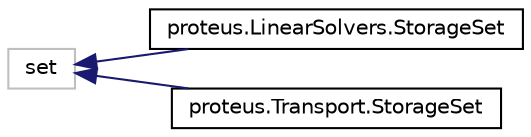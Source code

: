 digraph "Graphical Class Hierarchy"
{
 // LATEX_PDF_SIZE
  edge [fontname="Helvetica",fontsize="10",labelfontname="Helvetica",labelfontsize="10"];
  node [fontname="Helvetica",fontsize="10",shape=record];
  rankdir="LR";
  Node123 [label="set",height=0.2,width=0.4,color="grey75", fillcolor="white", style="filled",tooltip=" "];
  Node123 -> Node0 [dir="back",color="midnightblue",fontsize="10",style="solid",fontname="Helvetica"];
  Node0 [label="proteus.LinearSolvers.StorageSet",height=0.2,width=0.4,color="black", fillcolor="white", style="filled",URL="$dc/dab/classproteus_1_1LinearSolvers_1_1StorageSet.html",tooltip=" "];
  Node123 -> Node125 [dir="back",color="midnightblue",fontsize="10",style="solid",fontname="Helvetica"];
  Node125 [label="proteus.Transport.StorageSet",height=0.2,width=0.4,color="black", fillcolor="white", style="filled",URL="$db/d15/classproteus_1_1Transport_1_1StorageSet.html",tooltip=" "];
}
